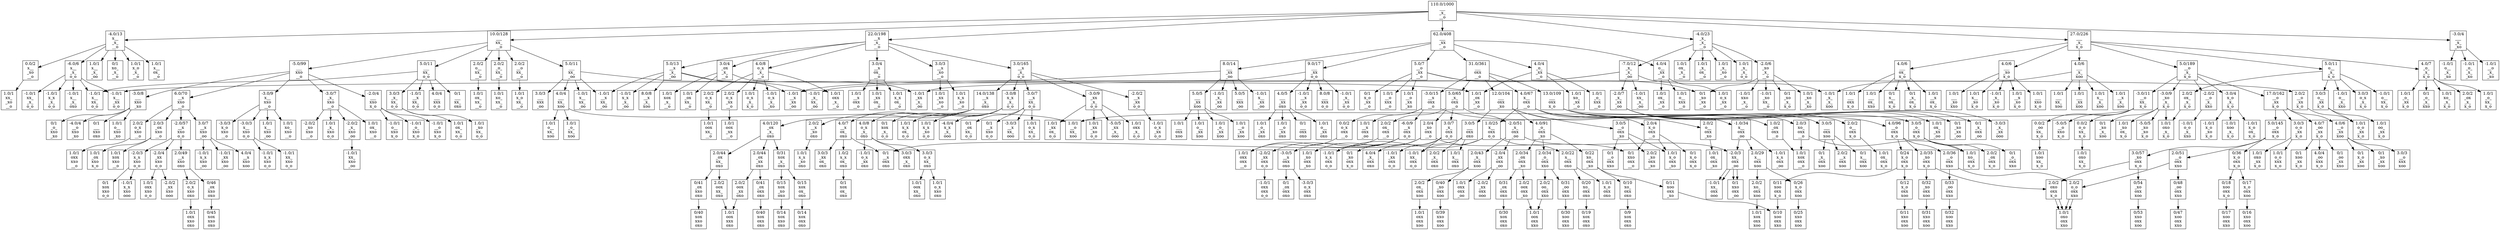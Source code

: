digraph G {
    node [shape=box];
    "110.0/1000
___
_x_
__o
" -> "-4.0/13
x__
_x_
__o
"
    "110.0/1000
___
_x_
__o
" -> "-4.0/23
_x_
_x_
__o
"
    "110.0/1000
___
_x_
__o
" -> "22.0/198
__x
_x_
__o
"
    "110.0/1000
___
_x_
__o
" -> "10.0/128
___
xx_
__o
"
    "110.0/1000
___
_x_
__o
" -> "62.0/408
___
_xx
__o
"
    "110.0/1000
___
_x_
__o
" -> "27.0/226
___
_x_
x_o
"
    "110.0/1000
___
_x_
__o
" -> "-3.0/4
___
_x_
_xo
"
    "-4.0/13
x__
_x_
__o
" -> "0/1
xo_
_x_
__o
"
    "-4.0/13
x__
_x_
__o
" -> "1.0/1
x_o
_x_
__o
"
    "-4.0/13
x__
_x_
__o
" -> "1.0/1
x__
ox_
__o
"
    "-4.0/13
x__
_x_
__o
" -> "0.0/2
x__
_xo
__o
"
    "-4.0/13
x__
_x_
__o
" -> "-6.0/6
x__
_x_
o_o
"
    "-4.0/13
x__
_x_
__o
" -> "1.0/1
x__
_x_
_oo
"
    "-4.0/23
_x_
_x_
__o
" -> "1.0/1
ox_
_x_
__o
"
    "-4.0/23
_x_
_x_
__o
" -> "-2.0/6
_xo
_x_
__o
"
    "-4.0/23
_x_
_x_
__o
" -> "1.0/1
_x_
ox_
__o
"
    "-4.0/23
_x_
_x_
__o
" -> "1.0/1
_x_
_xo
__o
"
    "-4.0/23
_x_
_x_
__o
" -> "1.0/1
_x_
_x_
o_o
"
    "-4.0/23
_x_
_x_
__o
" -> "-7.0/12
_x_
_x_
_oo
"
    "22.0/198
__x
_x_
__o
" -> "4.0/8
o_x
_x_
__o
"
    "22.0/198
__x
_x_
__o
" -> "3.0/4
_ox
_x_
__o
"
    "22.0/198
__x
_x_
__o
" -> "3.0/4
__x
ox_
__o
"
    "22.0/198
__x
_x_
__o
" -> "3.0/3
__x
_xo
__o
"
    "22.0/198
__x
_x_
__o
" -> "3.0/165
__x
_x_
o_o
"
    "22.0/198
__x
_x_
__o
" -> "5.0/13
__x
_x_
_oo
"
    "10.0/128
___
xx_
__o
" -> "2.0/2
o__
xx_
__o
"
    "10.0/128
___
xx_
__o
" -> "2.0/2
_o_
xx_
__o
"
    "10.0/128
___
xx_
__o
" -> "2.0/2
__o
xx_
__o
"
    "10.0/128
___
xx_
__o
" -> "-5.0/99
___
xxo
__o
"
    "10.0/128
___
xx_
__o
" -> "5.0/11
___
xx_
o_o
"
    "10.0/128
___
xx_
__o
" -> "5.0/11
___
xx_
_oo
"
    "62.0/408
___
_xx
__o
" -> "4.0/4
o__
_xx
__o
"
    "62.0/408
___
_xx
__o
" -> "4.0/4
_o_
_xx
__o
"
    "62.0/408
___
_xx
__o
" -> "5.0/7
__o
_xx
__o
"
    "62.0/408
___
_xx
__o
" -> "31.0/361
___
oxx
__o
"
    "62.0/408
___
_xx
__o
" -> "9.0/17
___
_xx
o_o
"
    "62.0/408
___
_xx
__o
" -> "8.0/14
___
_xx
_oo
"
    "27.0/226
___
_x_
x_o
" -> "5.0/11
o__
_x_
x_o
"
    "27.0/226
___
_x_
x_o
" -> "4.0/7
_o_
_x_
x_o
"
    "27.0/226
___
_x_
x_o
" -> "5.0/189
__o
_x_
x_o
"
    "27.0/226
___
_x_
x_o
" -> "4.0/6
___
ox_
x_o
"
    "27.0/226
___
_x_
x_o
" -> "4.0/6
___
_xo
x_o
"
    "27.0/226
___
_x_
x_o
" -> "4.0/6
___
_x_
xoo
"
    "-3.0/4
___
_x_
_xo
" -> "-1.0/1
o__
_x_
_xo
"
    "-3.0/4
___
_x_
_xo
" -> "-1.0/1
_o_
_x_
_xo
"
    "-3.0/4
___
_x_
_xo
" -> "-1.0/1
__o
_x_
_xo
"
    "0.0/2
x__
_xo
__o
" -> "1.0/1
xx_
_xo
__o
"
    "-6.0/6
x__
_x_
o_o
" -> "-1.0/1
xx_
_x_
o_o
"
    "-6.0/6
x__
_x_
o_o
" -> "-1.0/1
x_x
_x_
o_o
"
    "-6.0/6
x__
_x_
o_o
" -> "-1.0/1
x__
xx_
o_o
"
    "-6.0/6
x__
_x_
o_o
" -> "-1.0/1
x__
_xx
o_o
"
    "-6.0/6
x__
_x_
o_o
" -> "-1.0/1
x__
_x_
oxo
"
    "-2.0/6
_xo
_x_
__o
" -> "-1.0/1
xxo
_x_
__o
"
    "-2.0/6
_xo
_x_
__o
" -> "-1.0/1
_xo
xx_
__o
"
    "-2.0/6
_xo
_x_
__o
" -> "0/1
_xo
_xx
__o
"
    "-2.0/6
_xo
_x_
__o
" -> "0/1
_xo
_x_
x_o
"
    "-2.0/6
_xo
_x_
__o
" -> "1.0/1
_xo
_x_
_xo
"
    "-7.0/12
_x_
_x_
_oo
" -> "-1.0/1
xx_
_x_
_oo
"
    "-7.0/12
_x_
_x_
_oo
" -> "-1.0/1
_xx
_x_
_oo
"
    "-7.0/12
_x_
_x_
_oo
" -> "-1.0/1
_x_
xx_
_oo
"
    "-7.0/12
_x_
_x_
_oo
" -> "-2.0/7
_x_
_xx
_oo
"
    "-7.0/12
_x_
_x_
_oo
" -> "-1.0/1
_x_
_x_
xoo
"
    "4.0/8
o_x
_x_
__o
" -> "1.0/1
oxx
_x_
__o
"
    "4.0/8
o_x
_x_
__o
" -> "2.0/2
o_x
xx_
__o
"
    "4.0/8
o_x
_x_
__o
" -> "2.0/2
o_x
_xx
__o
"
    "4.0/8
o_x
_x_
__o
" -> "1.0/1
o_x
_x_
x_o
"
    "4.0/8
o_x
_x_
__o
" -> "-1.0/1
o_x
_x_
_xo
"
    "3.0/4
_ox
_x_
__o
" -> "1.0/1
xox
_x_
__o
"
    "3.0/4
_ox
_x_
__o
" -> "1.0/1
_ox
xx_
__o
"
    "3.0/4
_ox
_x_
__o
" -> "1.0/1
_ox
_xx
__o
"
    "3.0/4
__x
ox_
__o
" -> "1.0/1
x_x
ox_
__o
"
    "3.0/4
__x
ox_
__o
" -> "1.0/1
_xx
ox_
__o
"
    "3.0/4
__x
ox_
__o
" -> "1.0/1
__x
oxx
__o
"
    "3.0/3
__x
_xo
__o
" -> "1.0/1
x_x
_xo
__o
"
    "3.0/3
__x
_xo
__o
" -> "1.0/1
_xx
_xo
__o
"
    "3.0/165
__x
_x_
o_o
" -> "-3.0/8
x_x
_x_
o_o
"
    "3.0/165
__x
_x_
o_o
" -> "-3.0/9
_xx
_x_
o_o
"
    "3.0/165
__x
_x_
o_o
" -> "-3.0/7
__x
xx_
o_o
"
    "3.0/165
__x
_x_
o_o
" -> "-2.0/2
__x
_xx
o_o
"
    "3.0/165
__x
_x_
o_o
" -> "14.0/138
__x
_x_
oxo
"
    "5.0/13
__x
_x_
_oo
" -> "-1.0/1
x_x
_x_
_oo
"
    "5.0/13
__x
_x_
_oo
" -> "-1.0/1
_xx
_x_
_oo
"
    "5.0/13
__x
_x_
_oo
" -> "-1.0/1
__x
xx_
_oo
"
    "5.0/13
__x
_x_
_oo
" -> "-1.0/1
__x
_xx
_oo
"
    "5.0/13
__x
_x_
_oo
" -> "8.0/8
__x
_x_
xoo
"
    "2.0/2
o__
xx_
__o
" -> "1.0/1
ox_
xx_
__o
"
    "2.0/2
_o_
xx_
__o
" -> "1.0/1
xo_
xx_
__o
"
    "2.0/2
__o
xx_
__o
" -> "1.0/1
x_o
xx_
__o
"
    "-5.0/99
___
xxo
__o
" -> "-3.0/9
x__
xxo
__o
"
    "-5.0/99
___
xxo
__o
" -> "-3.0/7
_x_
xxo
__o
"
    "-5.0/99
___
xxo
__o
" -> "6.0/70
__x
xxo
__o
"
    "-5.0/99
___
xxo
__o
" -> "-2.0/4
___
xxo
x_o
"
    "-5.0/99
___
xxo
__o
" -> "-3.0/8
___
xxo
_xo
"
    "5.0/11
___
xx_
o_o
" -> "-1.0/1
x__
xx_
o_o
"
    "5.0/11
___
xx_
o_o
" -> "3.0/3
_x_
xx_
o_o
"
    "5.0/11
___
xx_
o_o
" -> "-1.0/1
__x
xx_
o_o
"
    "5.0/11
___
xx_
o_o
" -> "4.0/4
___
xxx
o_o
"
    "5.0/11
___
xx_
o_o
" -> "0/1
___
xx_
oxo
"
    "5.0/11
___
xx_
_oo
" -> "-1.0/1
x__
xx_
_oo
"
    "5.0/11
___
xx_
_oo
" -> "-1.0/1
_x_
xx_
_oo
"
    "5.0/11
___
xx_
_oo
" -> "-1.0/1
__x
xx_
_oo
"
    "5.0/11
___
xx_
_oo
" -> "3.0/3
___
xxx
_oo
"
    "5.0/11
___
xx_
_oo
" -> "4.0/4
___
xx_
xoo
"
    "4.0/4
o__
_xx
__o
" -> "1.0/1
ox_
_xx
__o
"
    "4.0/4
o__
_xx
__o
" -> "1.0/1
o_x
_xx
__o
"
    "4.0/4
o__
_xx
__o
" -> "1.0/1
o__
xxx
__o
"
    "4.0/4
_o_
_xx
__o
" -> "1.0/1
xo_
_xx
__o
"
    "4.0/4
_o_
_xx
__o
" -> "1.0/1
_ox
_xx
__o
"
    "4.0/4
_o_
_xx
__o
" -> "1.0/1
_o_
xxx
__o
"
    "5.0/7
__o
_xx
__o
" -> "0/1
x_o
_xx
__o
"
    "5.0/7
__o
_xx
__o
" -> "0/1
_xo
_xx
__o
"
    "5.0/7
__o
_xx
__o
" -> "1.0/1
__o
xxx
__o
"
    "5.0/7
__o
_xx
__o
" -> "2.0/2
__o
_xx
x_o
"
    "5.0/7
__o
_xx
__o
" -> "1.0/1
__o
_xx
_xo
"
    "31.0/361
___
oxx
__o
" -> "4.0/67
x__
oxx
__o
"
    "31.0/361
___
oxx
__o
" -> "5.0/65
_x_
oxx
__o
"
    "31.0/361
___
oxx
__o
" -> "-3.0/15
__x
oxx
__o
"
    "31.0/361
___
oxx
__o
" -> "13.0/109
___
oxx
x_o
"
    "31.0/361
___
oxx
__o
" -> "12.0/104
___
oxx
_xo
"
    "9.0/17
___
_xx
o_o
" -> "-1.0/1
x__
_xx
o_o
"
    "9.0/17
___
_xx
o_o
" -> "-1.0/1
_x_
_xx
o_o
"
    "9.0/17
___
_xx
o_o
" -> "-1.0/1
__x
_xx
o_o
"
    "9.0/17
___
_xx
o_o
" -> "8.0/8
___
xxx
o_o
"
    "9.0/17
___
_xx
o_o
" -> "4.0/5
___
_xx
oxo
"
    "8.0/14
___
_xx
_oo
" -> "-1.0/1
x__
_xx
_oo
"
    "8.0/14
___
_xx
_oo
" -> "-1.0/1
_x_
_xx
_oo
"
    "8.0/14
___
_xx
_oo
" -> "-1.0/1
__x
_xx
_oo
"
    "8.0/14
___
_xx
_oo
" -> "5.0/5
___
xxx
_oo
"
    "8.0/14
___
_xx
_oo
" -> "5.0/5
___
_xx
xoo
"
    "5.0/11
o__
_x_
x_o
" -> "2.0/2
ox_
_x_
x_o
"
    "5.0/11
o__
_x_
x_o
" -> "3.0/3
o_x
_x_
x_o
"
    "5.0/11
o__
_x_
x_o
" -> "-1.0/1
o__
xx_
x_o
"
    "5.0/11
o__
_x_
x_o
" -> "3.0/3
o__
_xx
x_o
"
    "5.0/11
o__
_x_
x_o
" -> "-1.0/1
o__
_x_
xxo
"
    "4.0/7
_o_
_x_
x_o
" -> "1.0/1
xo_
_x_
x_o
"
    "4.0/7
_o_
_x_
x_o
" -> "2.0/2
_ox
_x_
x_o
"
    "4.0/7
_o_
_x_
x_o
" -> "1.0/1
_o_
xx_
x_o
"
    "4.0/7
_o_
_x_
x_o
" -> "1.0/1
_o_
_xx
x_o
"
    "4.0/7
_o_
_x_
x_o
" -> "0/1
_o_
_x_
xxo
"
    "5.0/189
__o
_x_
x_o
" -> "-3.0/4
x_o
_x_
x_o
"
    "5.0/189
__o
_x_
x_o
" -> "-3.0/9
_xo
_x_
x_o
"
    "5.0/189
__o
_x_
x_o
" -> "-3.0/11
__o
xx_
x_o
"
    "5.0/189
__o
_x_
x_o
" -> "17.0/162
__o
_xx
x_o
"
    "5.0/189
__o
_x_
x_o
" -> "-2.0/2
__o
_x_
xxo
"
    "4.0/6
___
ox_
x_o
" -> "0/1
x__
ox_
x_o
"
    "4.0/6
___
ox_
x_o
" -> "0/1
_x_
ox_
x_o
"
    "4.0/6
___
ox_
x_o
" -> "1.0/1
__x
ox_
x_o
"
    "4.0/6
___
ox_
x_o
" -> "1.0/1
___
oxx
x_o
"
    "4.0/6
___
ox_
x_o
" -> "1.0/1
___
ox_
xxo
"
    "4.0/6
___
_xo
x_o
" -> "1.0/1
x__
_xo
x_o
"
    "4.0/6
___
_xo
x_o
" -> "-1.0/1
_x_
_xo
x_o
"
    "4.0/6
___
_xo
x_o
" -> "1.0/1
__x
_xo
x_o
"
    "4.0/6
___
_xo
x_o
" -> "1.0/1
___
xxo
x_o
"
    "4.0/6
___
_xo
x_o
" -> "1.0/1
___
_xo
xxo
"
    "4.0/6
___
_x_
xoo
" -> "1.0/1
x__
_x_
xoo
"
    "4.0/6
___
_x_
xoo
" -> "-1.0/1
_x_
_x_
xoo
"
    "4.0/6
___
_x_
xoo
" -> "1.0/1
__x
_x_
xoo
"
    "4.0/6
___
_x_
xoo
" -> "1.0/1
___
xx_
xoo
"
    "4.0/6
___
_x_
xoo
" -> "1.0/1
___
_xx
xoo
"
    "-2.0/7
_x_
_xx
_oo
" -> "1.0/1
ox_
_xx
_oo
"
    "-2.0/7
_x_
_xx
_oo
" -> "0/1
_xo
_xx
_oo
"
    "-2.0/7
_x_
_xx
_oo
" -> "0/1
_x_
oxx
_oo
"
    "-2.0/7
_x_
_xx
_oo
" -> "-3.0/3
_x_
_xx
ooo
"
    "2.0/2
o_x
xx_
__o
" -> "1.0/1
oox
xx_
__o
"
    "2.0/2
o_x
_xx
__o
" -> "1.0/1
oox
_xx
__o
"
    "-3.0/8
x_x
_x_
o_o
" -> "0/1
xox
_x_
o_o
"
    "-3.0/8
x_x
_x_
o_o
" -> "1.0/1
x_x
ox_
o_o
"
    "-3.0/8
x_x
_x_
o_o
" -> "1.0/1
x_x
_xo
o_o
"
    "-3.0/8
x_x
_x_
o_o
" -> "-4.0/4
x_x
_x_
ooo
"
    "-3.0/9
_xx
_x_
o_o
" -> "1.0/1
oxx
_x_
o_o
"
    "-3.0/9
_xx
_x_
o_o
" -> "1.0/1
_xx
ox_
o_o
"
    "-3.0/9
_xx
_x_
o_o
" -> "1.0/1
_xx
_xo
o_o
"
    "-3.0/9
_xx
_x_
o_o
" -> "-5.0/5
_xx
_x_
ooo
"
    "-3.0/7
__x
xx_
o_o
" -> "1.0/1
o_x
xx_
o_o
"
    "-3.0/7
__x
xx_
o_o
" -> "0/1
_ox
xx_
o_o
"
    "-3.0/7
__x
xx_
o_o
" -> "0/1
__x
xxo
o_o
"
    "-3.0/7
__x
xx_
o_o
" -> "-3.0/3
__x
xx_
ooo
"
    "-2.0/2
__x
_xx
o_o
" -> "-1.0/1
o_x
_xx
o_o
"
    "14.0/138
__x
_x_
oxo
" -> "4.0/8
o_x
_x_
oxo
"
    "14.0/138
__x
_x_
oxo
" -> "4.0/120
_ox
_x_
oxo
"
    "14.0/138
__x
_x_
oxo
" -> "4.0/7
__x
ox_
oxo
"
    "14.0/138
__x
_x_
oxo
" -> "2.0/2
__x
_xo
oxo
"
    "-3.0/9
x__
xxo
__o
" -> "1.0/1
xo_
xxo
__o
"
    "-3.0/9
x__
xxo
__o
" -> "-3.0/3
x_o
xxo
__o
"
    "-3.0/9
x__
xxo
__o
" -> "-3.0/3
x__
xxo
o_o
"
    "-3.0/9
x__
xxo
__o
" -> "1.0/1
x__
xxo
_oo
"
    "-3.0/7
_x_
xxo
__o
" -> "1.0/1
ox_
xxo
__o
"
    "-3.0/7
_x_
xxo
__o
" -> "-2.0/2
_xo
xxo
__o
"
    "-3.0/7
_x_
xxo
__o
" -> "1.0/1
_x_
xxo
o_o
"
    "-3.0/7
_x_
xxo
__o
" -> "-2.0/2
_x_
xxo
_oo
"
    "6.0/70
__x
xxo
__o
" -> "2.0/2
o_x
xxo
__o
"
    "6.0/70
__x
xxo
__o
" -> "2.0/3
_ox
xxo
__o
"
    "6.0/70
__x
xxo
__o
" -> "-2.0/57
__x
xxo
o_o
"
    "6.0/70
__x
xxo
__o
" -> "3.0/7
__x
xxo
_oo
"
    "-2.0/4
___
xxo
x_o
" -> "-1.0/1
o__
xxo
x_o
"
    "-2.0/4
___
xxo
x_o
" -> "-1.0/1
_o_
xxo
x_o
"
    "-2.0/4
___
xxo
x_o
" -> "-1.0/1
__o
xxo
x_o
"
    "-3.0/8
___
xxo
_xo
" -> "1.0/1
o__
xxo
_xo
"
    "-3.0/8
___
xxo
_xo
" -> "0/1
_o_
xxo
_xo
"
    "-3.0/8
___
xxo
_xo
" -> "-4.0/4
__o
xxo
_xo
"
    "-3.0/8
___
xxo
_xo
" -> "0/1
___
xxo
oxo
"
    "3.0/3
_x_
xx_
o_o
" -> "1.0/1
ox_
xx_
o_o
"
    "3.0/3
_x_
xx_
o_o
" -> "1.0/1
_xo
xx_
o_o
"
    "4.0/4
___
xx_
xoo
" -> "1.0/1
o__
xx_
xoo
"
    "4.0/4
___
xx_
xoo
" -> "1.0/1
_o_
xx_
xoo
"
    "4.0/4
___
xx_
xoo
" -> "1.0/1
__o
xx_
xoo
"
    "2.0/2
__o
_xx
x_o
" -> "1.0/1
o_o
_xx
x_o
"
    "4.0/67
x__
oxx
__o
" -> "2.0/3
xo_
oxx
__o
"
    "4.0/67
x__
oxx
__o
" -> "2.0/4
x_o
oxx
__o
"
    "4.0/67
x__
oxx
__o
" -> "1.0/25
x__
oxx
o_o
"
    "4.0/67
x__
oxx
__o
" -> "-1.0/34
x__
oxx
_oo
"
    "5.0/65
_x_
oxx
__o
" -> "2.0/2
ox_
oxx
__o
"
    "5.0/65
_x_
oxx
__o
" -> "2.0/4
_xo
oxx
__o
"
    "5.0/65
_x_
oxx
__o
" -> "3.0/7
_x_
oxx
o_o
"
    "5.0/65
_x_
oxx
__o
" -> "-2.0/51
_x_
oxx
_oo
"
    "-3.0/15
__x
oxx
__o
" -> "0.0/2
o_x
oxx
__o
"
    "-3.0/15
__x
oxx
__o
" -> "1.0/2
_ox
oxx
__o
"
    "-3.0/15
__x
oxx
__o
" -> "-6.0/9
__x
oxx
o_o
"
    "-3.0/15
__x
oxx
__o
" -> "1.0/1
__x
oxx
_oo
"
    "13.0/109
___
oxx
x_o
" -> "2.0/2
o__
oxx
x_o
"
    "13.0/109
___
oxx
x_o
" -> "3.0/5
_o_
oxx
x_o
"
    "13.0/109
___
oxx
x_o
" -> "4.0/96
__o
oxx
x_o
"
    "13.0/109
___
oxx
x_o
" -> "3.0/5
___
oxx
xoo
"
    "12.0/104
___
oxx
_xo
" -> "2.0/2
o__
oxx
_xo
"
    "12.0/104
___
oxx
_xo
" -> "4.0/91
_o_
oxx
_xo
"
    "12.0/104
___
oxx
_xo
" -> "3.0/5
__o
oxx
_xo
"
    "12.0/104
___
oxx
_xo
" -> "3.0/5
___
oxx
oxo
"
    "4.0/5
___
_xx
oxo
" -> "1.0/1
o__
_xx
oxo
"
    "4.0/5
___
_xx
oxo
" -> "1.0/1
_o_
_xx
oxo
"
    "4.0/5
___
_xx
oxo
" -> "1.0/1
__o
_xx
oxo
"
    "4.0/5
___
_xx
oxo
" -> "0/1
___
oxx
oxo
"
    "5.0/5
___
_xx
xoo
" -> "1.0/1
o__
_xx
xoo
"
    "5.0/5
___
_xx
xoo
" -> "1.0/1
_o_
_xx
xoo
"
    "5.0/5
___
_xx
xoo
" -> "1.0/1
__o
_xx
xoo
"
    "5.0/5
___
_xx
xoo
" -> "1.0/1
___
oxx
xoo
"
    "2.0/2
ox_
_x_
x_o
" -> "1.0/1
oxo
_x_
x_o
"
    "3.0/3
o__
_xx
x_o
" -> "1.0/1
oo_
_xx
x_o
"
    "3.0/3
o__
_xx
x_o
" -> "1.0/1
o_o
_xx
x_o
"
    "-3.0/4
x_o
_x_
x_o
" -> "-1.0/1
xoo
_x_
x_o
"
    "-3.0/4
x_o
_x_
x_o
" -> "-1.0/1
x_o
ox_
x_o
"
    "-3.0/4
x_o
_x_
x_o
" -> "-1.0/1
x_o
_xo
x_o
"
    "-3.0/9
_xo
_x_
x_o
" -> "1.0/1
oxo
_x_
x_o
"
    "-3.0/9
_xo
_x_
x_o
" -> "1.0/1
_xo
ox_
x_o
"
    "-3.0/9
_xo
_x_
x_o
" -> "-5.0/5
_xo
_xo
x_o
"
    "-3.0/9
_xo
_x_
x_o
" -> "0/1
_xo
_x_
xoo
"
    "-3.0/11
__o
xx_
x_o
" -> "0.0/2
o_o
xx_
x_o
"
    "-3.0/11
__o
xx_
x_o
" -> "0.0/2
_oo
xx_
x_o
"
    "-3.0/11
__o
xx_
x_o
" -> "-5.0/5
__o
xxo
x_o
"
    "-3.0/11
__o
xx_
x_o
" -> "1.0/1
__o
xx_
xoo
"
    "17.0/162
__o
_xx
x_o
" -> "3.0/3
o_o
_xx
x_o
"
    "17.0/162
__o
_xx
x_o
" -> "4.0/7
_oo
_xx
x_o
"
    "17.0/162
__o
_xx
x_o
" -> "5.0/145
__o
oxx
x_o
"
    "17.0/162
__o
_xx
x_o
" -> "4.0/6
__o
_xx
xoo
"
    "-2.0/2
__o
_x_
xxo
" -> "-1.0/1
o_o
_x_
xxo
"
    "4.0/8
o_x
_x_
oxo
" -> "3.0/3
oxx
_x_
oxo
"
    "4.0/8
o_x
_x_
oxo
" -> "3.0/3
o_x
xx_
oxo
"
    "4.0/8
o_x
_x_
oxo
" -> "-1.0/1
o_x
_xx
oxo
"
    "4.0/120
_ox
_x_
oxo
" -> "0/31
xox
_x_
oxo
"
    "4.0/120
_ox
_x_
oxo
" -> "2.0/44
_ox
xx_
oxo
"
    "4.0/120
_ox
_x_
oxo
" -> "2.0/44
_ox
_xx
oxo
"
    "4.0/7
__x
ox_
oxo
" -> "1.0/2
x_x
ox_
oxo
"
    "4.0/7
__x
ox_
oxo
" -> "3.0/3
_xx
ox_
oxo
"
    "4.0/7
__x
ox_
oxo
" -> "0/1
__x
oxx
oxo
"
    "2.0/2
__x
_xo
oxo
" -> "1.0/1
x_x
_xo
oxo
"
    "-3.0/3
x__
xxo
o_o
" -> "-1.0/1
xx_
xxo
o_o
"
    "-3.0/3
x__
xxo
o_o
" -> "-1.0/1
x_x
xxo
o_o
"
    "-2.0/2
_x_
xxo
_oo
" -> "-1.0/1
xx_
xxo
_oo
"
    "2.0/2
o_x
xxo
__o
" -> "1.0/1
oxx
xxo
__o
"
    "2.0/3
_ox
xxo
__o
" -> "1.0/1
xox
xxo
__o
"
    "2.0/3
_ox
xxo
__o
" -> "1.0/1
_ox
xxo
x_o
"
    "-2.0/57
__x
xxo
o_o
" -> "-2.0/3
x_x
xxo
o_o
"
    "-2.0/57
__x
xxo
o_o
" -> "-2.0/4
_xx
xxo
o_o
"
    "-2.0/57
__x
xxo
o_o
" -> "2.0/49
__x
xxo
oxo
"
    "3.0/7
__x
xxo
_oo
" -> "-1.0/1
x_x
xxo
_oo
"
    "3.0/7
__x
xxo
_oo
" -> "-1.0/1
_xx
xxo
_oo
"
    "3.0/7
__x
xxo
_oo
" -> "4.0/4
__x
xxo
xoo
"
    "2.0/3
xo_
oxx
__o
" -> "1.0/1
xox
oxx
__o
"
    "2.0/3
xo_
oxx
__o
" -> "1.0/1
xo_
oxx
x_o
"
    "2.0/4
x_o
oxx
__o
" -> "0/1
xxo
oxx
__o
"
    "2.0/4
x_o
oxx
__o
" -> "0/1
x_o
oxx
x_o
"
    "2.0/4
x_o
oxx
__o
" -> "1.0/1
x_o
oxx
_xo
"
    "1.0/25
x__
oxx
o_o
" -> "-1.0/1
xx_
oxx
o_o
"
    "1.0/25
x__
oxx
o_o
" -> "-1.0/1
x_x
oxx
o_o
"
    "1.0/25
x__
oxx
o_o
" -> "2.0/22
x__
oxx
oxo
"
    "-1.0/34
x__
oxx
_oo
" -> "-2.0/3
xx_
oxx
_oo
"
    "-1.0/34
x__
oxx
_oo
" -> "-1.0/1
x_x
oxx
_oo
"
    "-1.0/34
x__
oxx
_oo
" -> "2.0/29
x__
oxx
xoo
"
    "2.0/2
ox_
oxx
__o
" -> "1.0/1
oxx
oxx
__o
"
    "2.0/4
_xo
oxx
__o
" -> "0/1
xxo
oxx
__o
"
    "2.0/4
_xo
oxx
__o
" -> "0/1
_xo
oxx
x_o
"
    "2.0/4
_xo
oxx
__o
" -> "1.0/1
_xo
oxx
_xo
"
    "3.0/7
_x_
oxx
o_o
" -> "-1.0/1
xx_
oxx
o_o
"
    "3.0/7
_x_
oxx
o_o
" -> "-1.0/1
_xx
oxx
o_o
"
    "3.0/7
_x_
oxx
o_o
" -> "4.0/4
_x_
oxx
oxo
"
    "-2.0/51
_x_
oxx
_oo
" -> "-2.0/3
xx_
oxx
_oo
"
    "-2.0/51
_x_
oxx
_oo
" -> "-2.0/4
_xx
oxx
_oo
"
    "-2.0/51
_x_
oxx
_oo
" -> "2.0/43
_x_
oxx
xoo
"
    "0.0/2
o_x
oxx
__o
" -> "1.0/1
oxx
oxx
__o
"
    "1.0/2
_ox
oxx
__o
" -> "1.0/1
xox
oxx
__o
"
    "-6.0/9
__x
oxx
o_o
" -> "-1.0/1
x_x
oxx
o_o
"
    "-6.0/9
__x
oxx
o_o
" -> "-2.0/2
_xx
oxx
o_o
"
    "-6.0/9
__x
oxx
o_o
" -> "-3.0/5
__x
oxx
oxo
"
    "2.0/2
o__
oxx
x_o
" -> "1.0/1
ox_
oxx
x_o
"
    "3.0/5
_o_
oxx
x_o
" -> "1.0/1
xo_
oxx
x_o
"
    "3.0/5
_o_
oxx
x_o
" -> "2.0/2
_ox
oxx
x_o
"
    "3.0/5
_o_
oxx
x_o
" -> "0/1
_o_
oxx
xxo
"
    "4.0/96
__o
oxx
x_o
" -> "0/24
x_o
oxx
x_o
"
    "4.0/96
__o
oxx
x_o
" -> "2.0/35
_xo
oxx
x_o
"
    "4.0/96
__o
oxx
x_o
" -> "2.0/36
__o
oxx
xxo
"
    "3.0/5
___
oxx
xoo
" -> "0/1
x__
oxx
xoo
"
    "3.0/5
___
oxx
xoo
" -> "0/1
_x_
oxx
xoo
"
    "3.0/5
___
oxx
xoo
" -> "2.0/2
__x
oxx
xoo
"
    "2.0/2
o__
oxx
_xo
" -> "1.0/1
ox_
oxx
_xo
"
    "4.0/91
_o_
oxx
_xo
" -> "0/22
xo_
oxx
_xo
"
    "4.0/91
_o_
oxx
_xo
" -> "2.0/34
_ox
oxx
_xo
"
    "4.0/91
_o_
oxx
_xo
" -> "2.0/34
_o_
oxx
xxo
"
    "3.0/5
__o
oxx
_xo
" -> "1.0/1
x_o
oxx
_xo
"
    "3.0/5
__o
oxx
_xo
" -> "2.0/2
_xo
oxx
_xo
"
    "3.0/5
__o
oxx
_xo
" -> "0/1
__o
oxx
xxo
"
    "3.0/5
___
oxx
oxo
" -> "1.0/1
x__
oxx
oxo
"
    "3.0/5
___
oxx
oxo
" -> "2.0/2
_x_
oxx
oxo
"
    "3.0/5
___
oxx
oxo
" -> "0/1
__x
oxx
oxo
"
    "0.0/2
o_o
xx_
x_o
" -> "1.0/1
oxo
xx_
x_o
"
    "0.0/2
_oo
xx_
x_o
" -> "1.0/1
xoo
xx_
x_o
"
    "3.0/3
o_o
_xx
x_o
" -> "1.0/1
oxo
_xx
x_o
"
    "3.0/3
o_o
_xx
x_o
" -> "1.0/1
o_o
xxx
x_o
"
    "4.0/7
_oo
_xx
x_o
" -> "0/1
xoo
_xx
x_o
"
    "4.0/7
_oo
_xx
x_o
" -> "4.0/4
_oo
xxx
x_o
"
    "4.0/7
_oo
_xx
x_o
" -> "0/1
_oo
_xx
xxo
"
    "5.0/145
__o
oxx
x_o
" -> "0/36
x_o
oxx
x_o
"
    "5.0/145
__o
oxx
x_o
" -> "3.0/57
_xo
oxx
x_o
"
    "5.0/145
__o
oxx
x_o
" -> "2.0/51
__o
oxx
xxo
"
    "4.0/6
__o
_xx
xoo
" -> "0/1
x_o
_xx
xoo
"
    "4.0/6
__o
_xx
xoo
" -> "0/1
_xo
_xx
xoo
"
    "4.0/6
__o
_xx
xoo
" -> "3.0/3
__o
xxx
xoo
"
    "3.0/3
o_x
xx_
oxo
" -> "1.0/1
oox
xx_
oxo
"
    "3.0/3
o_x
xx_
oxo
" -> "1.0/1
o_x
xxo
oxo
"
    "0/31
xox
_x_
oxo
" -> "0/15
xox
ox_
oxo
"
    "0/31
xox
_x_
oxo
" -> "0/15
xox
_xo
oxo
"
    "2.0/44
_ox
xx_
oxo
" -> "2.0/2
oox
xx_
oxo
"
    "2.0/44
_ox
xx_
oxo
" -> "0/41
_ox
xxo
oxo
"
    "2.0/44
_ox
_xx
oxo
" -> "2.0/2
oox
_xx
oxo
"
    "2.0/44
_ox
_xx
oxo
" -> "0/41
_ox
oxx
oxo
"
    "1.0/2
x_x
ox_
oxo
" -> "0/1
xox
ox_
oxo
"
    "-2.0/3
x_x
xxo
o_o
" -> "0/1
xox
xxo
o_o
"
    "-2.0/3
x_x
xxo
o_o
" -> "-1.0/1
x_x
xxo
ooo
"
    "-2.0/4
_xx
xxo
o_o
" -> "1.0/1
oxx
xxo
o_o
"
    "-2.0/4
_xx
xxo
o_o
" -> "-2.0/2
_xx
xxo
ooo
"
    "2.0/49
__x
xxo
oxo
" -> "2.0/2
o_x
xxo
oxo
"
    "2.0/49
__x
xxo
oxo
" -> "0/46
_ox
xxo
oxo
"
    "2.0/22
x__
oxx
oxo
" -> "0/20
xo_
oxx
oxo
"
    "2.0/22
x__
oxx
oxo
" -> "1.0/1
x_o
oxx
oxo
"
    "-2.0/3
xx_
oxx
_oo
" -> "0/1
xxo
oxx
_oo
"
    "-2.0/3
xx_
oxx
_oo
" -> "-1.0/1
xx_
oxx
ooo
"
    "2.0/29
x__
oxx
xoo
" -> "2.0/2
xo_
oxx
xoo
"
    "2.0/29
x__
oxx
xoo
" -> "0/26
x_o
oxx
xoo
"
    "-2.0/3
xx_
oxx
_oo
" -> "0/1
xxo
oxx
_oo
"
    "-2.0/3
xx_
oxx
_oo
" -> "-1.0/1
xx_
oxx
ooo
"
    "-2.0/4
_xx
oxx
_oo
" -> "1.0/1
oxx
oxx
_oo
"
    "-2.0/4
_xx
oxx
_oo
" -> "-2.0/2
_xx
oxx
ooo
"
    "2.0/43
_x_
oxx
xoo
" -> "2.0/2
ox_
oxx
xoo
"
    "2.0/43
_x_
oxx
xoo
" -> "0/40
_xo
oxx
xoo
"
    "-2.0/2
_xx
oxx
o_o
" -> "-1.0/1
oxx
oxx
o_o
"
    "-3.0/5
__x
oxx
oxo
" -> "-3.0/3
o_x
oxx
oxo
"
    "-3.0/5
__x
oxx
oxo
" -> "0/1
_ox
oxx
oxo
"
    "0/24
x_o
oxx
x_o
" -> "0/11
xoo
oxx
x_o
"
    "0/24
x_o
oxx
x_o
" -> "0/12
x_o
oxx
xoo
"
    "2.0/35
_xo
oxx
x_o
" -> "2.0/2
oxo
oxx
x_o
"
    "2.0/35
_xo
oxx
x_o
" -> "0/32
_xo
oxx
xoo
"
    "2.0/36
__o
oxx
xxo
" -> "2.0/2
o_o
oxx
xxo
"
    "2.0/36
__o
oxx
xxo
" -> "0/33
_oo
oxx
xxo
"
    "0/22
xo_
oxx
_xo
" -> "0/11
xoo
oxx
_xo
"
    "0/22
xo_
oxx
_xo
" -> "0/10
xo_
oxx
oxo
"
    "2.0/34
_ox
oxx
_xo
" -> "2.0/2
oox
oxx
_xo
"
    "2.0/34
_ox
oxx
_xo
" -> "0/31
_ox
oxx
oxo
"
    "2.0/34
_o_
oxx
xxo
" -> "2.0/2
oo_
oxx
xxo
"
    "2.0/34
_o_
oxx
xxo
" -> "0/31
_oo
oxx
xxo
"
    "0/36
x_o
oxx
x_o
" -> "0/18
xoo
oxx
x_o
"
    "0/36
x_o
oxx
x_o
" -> "0/17
x_o
oxx
xoo
"
    "3.0/57
_xo
oxx
x_o
" -> "2.0/2
oxo
oxx
x_o
"
    "3.0/57
_xo
oxx
x_o
" -> "0/54
_xo
oxx
xoo
"
    "2.0/51
__o
oxx
xxo
" -> "2.0/2
o_o
oxx
xxo
"
    "2.0/51
__o
oxx
xxo
" -> "0/48
_oo
oxx
xxo
"
    "0/15
xox
ox_
oxo
" -> "0/14
xox
oxx
oxo
"
    "0/15
xox
_xo
oxo
" -> "0/14
xox
xxo
oxo
"
    "2.0/2
oox
xx_
oxo
" -> "1.0/1
oox
xxx
oxo
"
    "0/41
_ox
xxo
oxo
" -> "0/40
xox
xxo
oxo
"
    "2.0/2
oox
_xx
oxo
" -> "1.0/1
oox
xxx
oxo
"
    "0/41
_ox
oxx
oxo
" -> "0/40
xox
oxx
oxo
"
    "2.0/2
o_x
xxo
oxo
" -> "1.0/1
oxx
xxo
oxo
"
    "0/46
_ox
xxo
oxo
" -> "0/45
xox
xxo
oxo
"
    "0/20
xo_
oxx
oxo
" -> "0/19
xox
oxx
oxo
"
    "2.0/2
xo_
oxx
xoo
" -> "1.0/1
xox
oxx
xoo
"
    "0/26
x_o
oxx
xoo
" -> "0/25
xxo
oxx
xoo
"
    "2.0/2
ox_
oxx
xoo
" -> "1.0/1
oxx
oxx
xoo
"
    "0/40
_xo
oxx
xoo
" -> "0/39
xxo
oxx
xoo
"
    "0/11
xoo
oxx
x_o
" -> "0/10
xoo
oxx
xxo
"
    "0/12
x_o
oxx
xoo
" -> "0/11
xxo
oxx
xoo
"
    "2.0/2
oxo
oxx
x_o
" -> "1.0/1
oxo
oxx
xxo
"
    "0/32
_xo
oxx
xoo
" -> "0/31
xxo
oxx
xoo
"
    "2.0/2
o_o
oxx
xxo
" -> "1.0/1
oxo
oxx
xxo
"
    "0/33
_oo
oxx
xxo
" -> "0/32
xoo
oxx
xxo
"
    "0/11
xoo
oxx
_xo
" -> "0/10
xoo
oxx
xxo
"
    "0/10
xo_
oxx
oxo
" -> "0/9
xox
oxx
oxo
"
    "2.0/2
oox
oxx
_xo
" -> "1.0/1
oox
oxx
xxo
"
    "0/31
_ox
oxx
oxo
" -> "0/30
xox
oxx
oxo
"
    "2.0/2
oo_
oxx
xxo
" -> "1.0/1
oox
oxx
xxo
"
    "0/31
_oo
oxx
xxo
" -> "0/30
xoo
oxx
xxo
"
    "0/18
xoo
oxx
x_o
" -> "0/17
xoo
oxx
xxo
"
    "0/17
x_o
oxx
xoo
" -> "0/16
xxo
oxx
xoo
"
    "2.0/2
oxo
oxx
x_o
" -> "1.0/1
oxo
oxx
xxo
"
    "0/54
_xo
oxx
xoo
" -> "0/53
xxo
oxx
xoo
"
    "2.0/2
o_o
oxx
xxo
" -> "1.0/1
oxo
oxx
xxo
"
    "0/48
_oo
oxx
xxo
" -> "0/47
xoo
oxx
xxo
"
}
